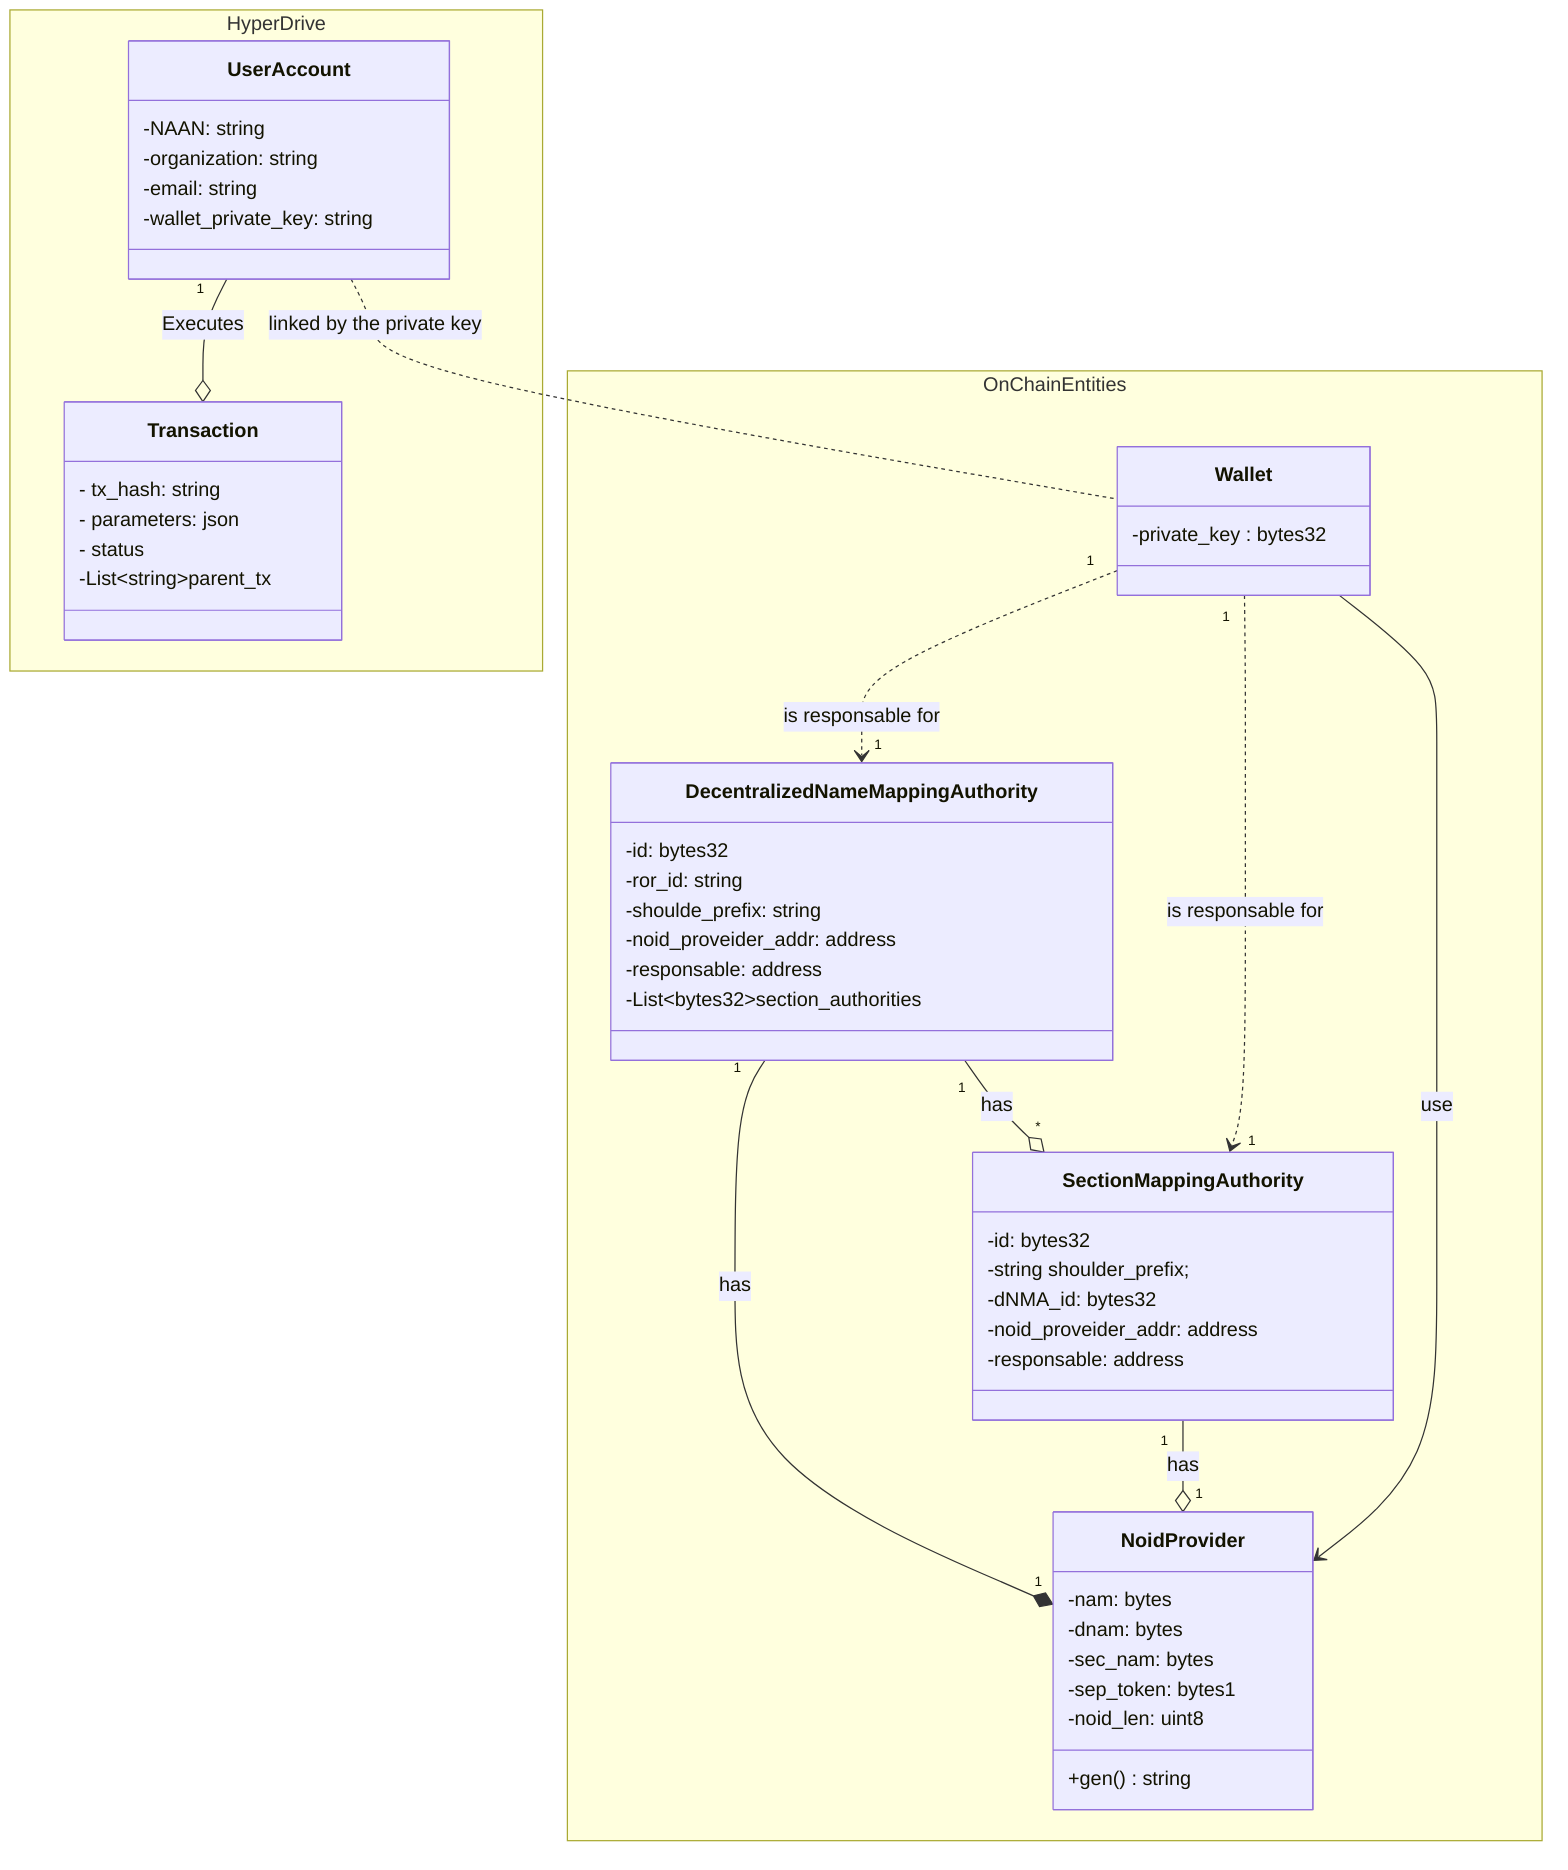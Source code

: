 classDiagram

namespace HyperDrive {

    class UserAccount{
        %%  Name Assigning Authority Number
        -NAAN: string
        -organization: string
        -email: string
        -wallet_private_key: string
    }

    class Transaction {
        - tx_hash: string
        - parameters: json
        - status
        -List~string~parent_tx
    }
}

namespace OnChainEntities {

    class Wallet{
        -private_key : bytes32
    }
    
    class NoidProvider{
        -nam: bytes
        -dnam: bytes
        -sec_nam: bytes
        -sep_token: bytes1
        -noid_len: uint8

        +gen() string
    }

    class DecentralizedNameMappingAuthority{
        -id: bytes32
        -ror_id: string
        -shoulde_prefix: string
        -noid_proveider_addr: address
        -responsable: address
        -List~bytes32~section_authorities
    }

    class SectionMappingAuthority {
        -id: bytes32
        -string shoulder_prefix;
        -dNMA_id: bytes32
        -noid_proveider_addr: address
        -responsable: address
    }
    
}

%% inter relation
%% Organizaration ..|> SectionMappingAuthority  : related to
%% Organizaration ..|> DecentralizedNameMappingAuthority : related to
UserAccount .. Wallet : linked by the private key

%% ddd
%% Organizaration "1" --* "*" User: has
UserAccount "1" --o Transaction: Executes

%% onchain relation
SectionMappingAuthority "1" --o "1" NoidProvider: has
DecentralizedNameMappingAuthority "1" --o "*" SectionMappingAuthority: has
DecentralizedNameMappingAuthority "1" --* "1" NoidProvider: has
Wallet --> NoidProvider: use
Wallet "1" ..> "1" SectionMappingAuthority: is responsable for
Wallet "1" ..> "1" DecentralizedNameMappingAuthority: is responsable for
